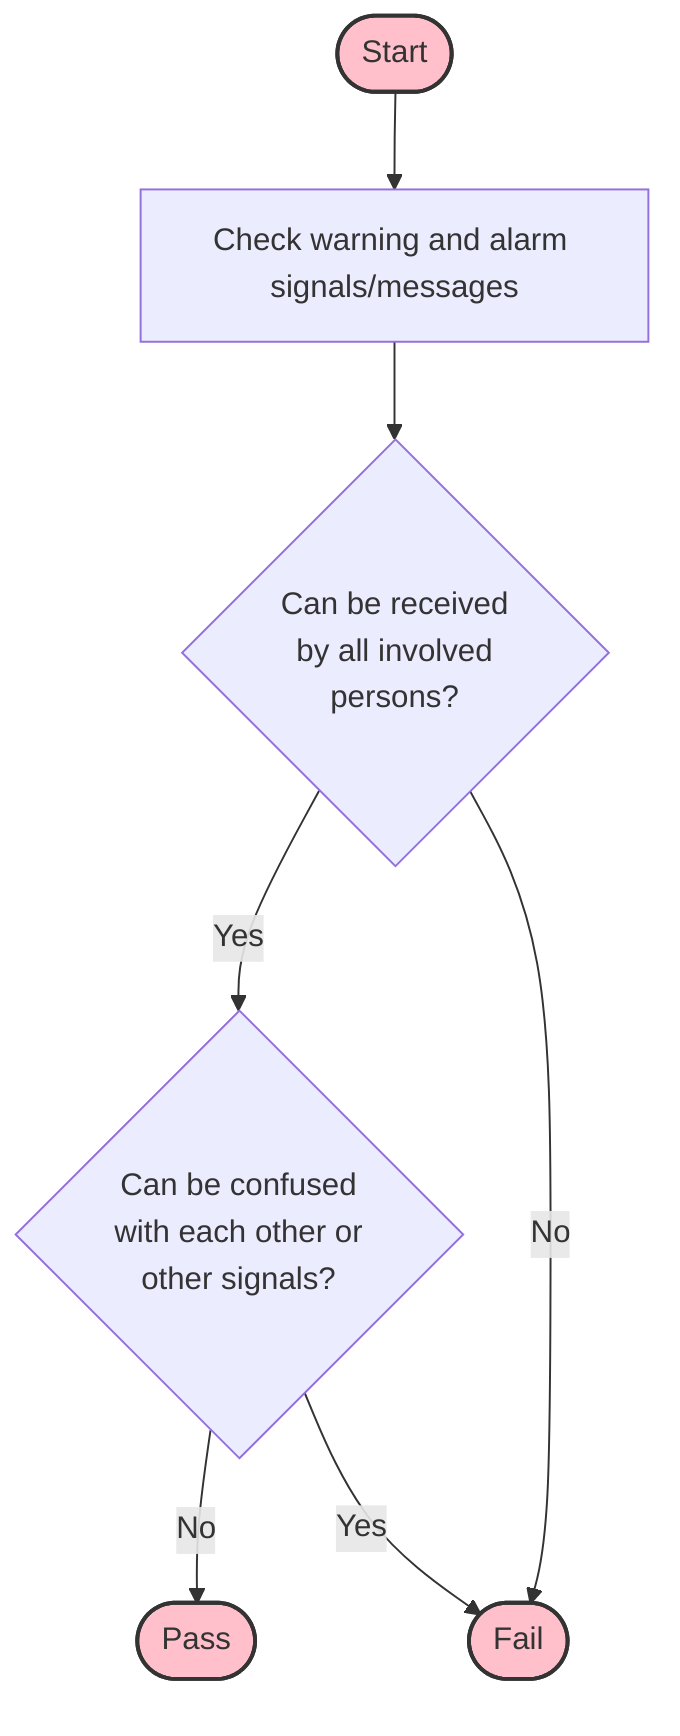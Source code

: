 graph TD
    start([Start]) --> check_signals[Check warning and alarm signals/messages]
    check_signals --> can_be_received{Can be received<br>by all involved<br>persons?}
    can_be_received -->|Yes| not_confused{Can be confused<br>with each other or<br>other signals?}
    can_be_received -->|No| fail([Fail])
    not_confused -->|No| pass([Pass])
    not_confused -->|Yes| fail

    classDef object fill:#FFC0CB,stroke:#333,stroke-width:2px;
    classDef property fill:#ADD8E6,stroke:#333,stroke-width:2px;
    class start,fail,pass object;
